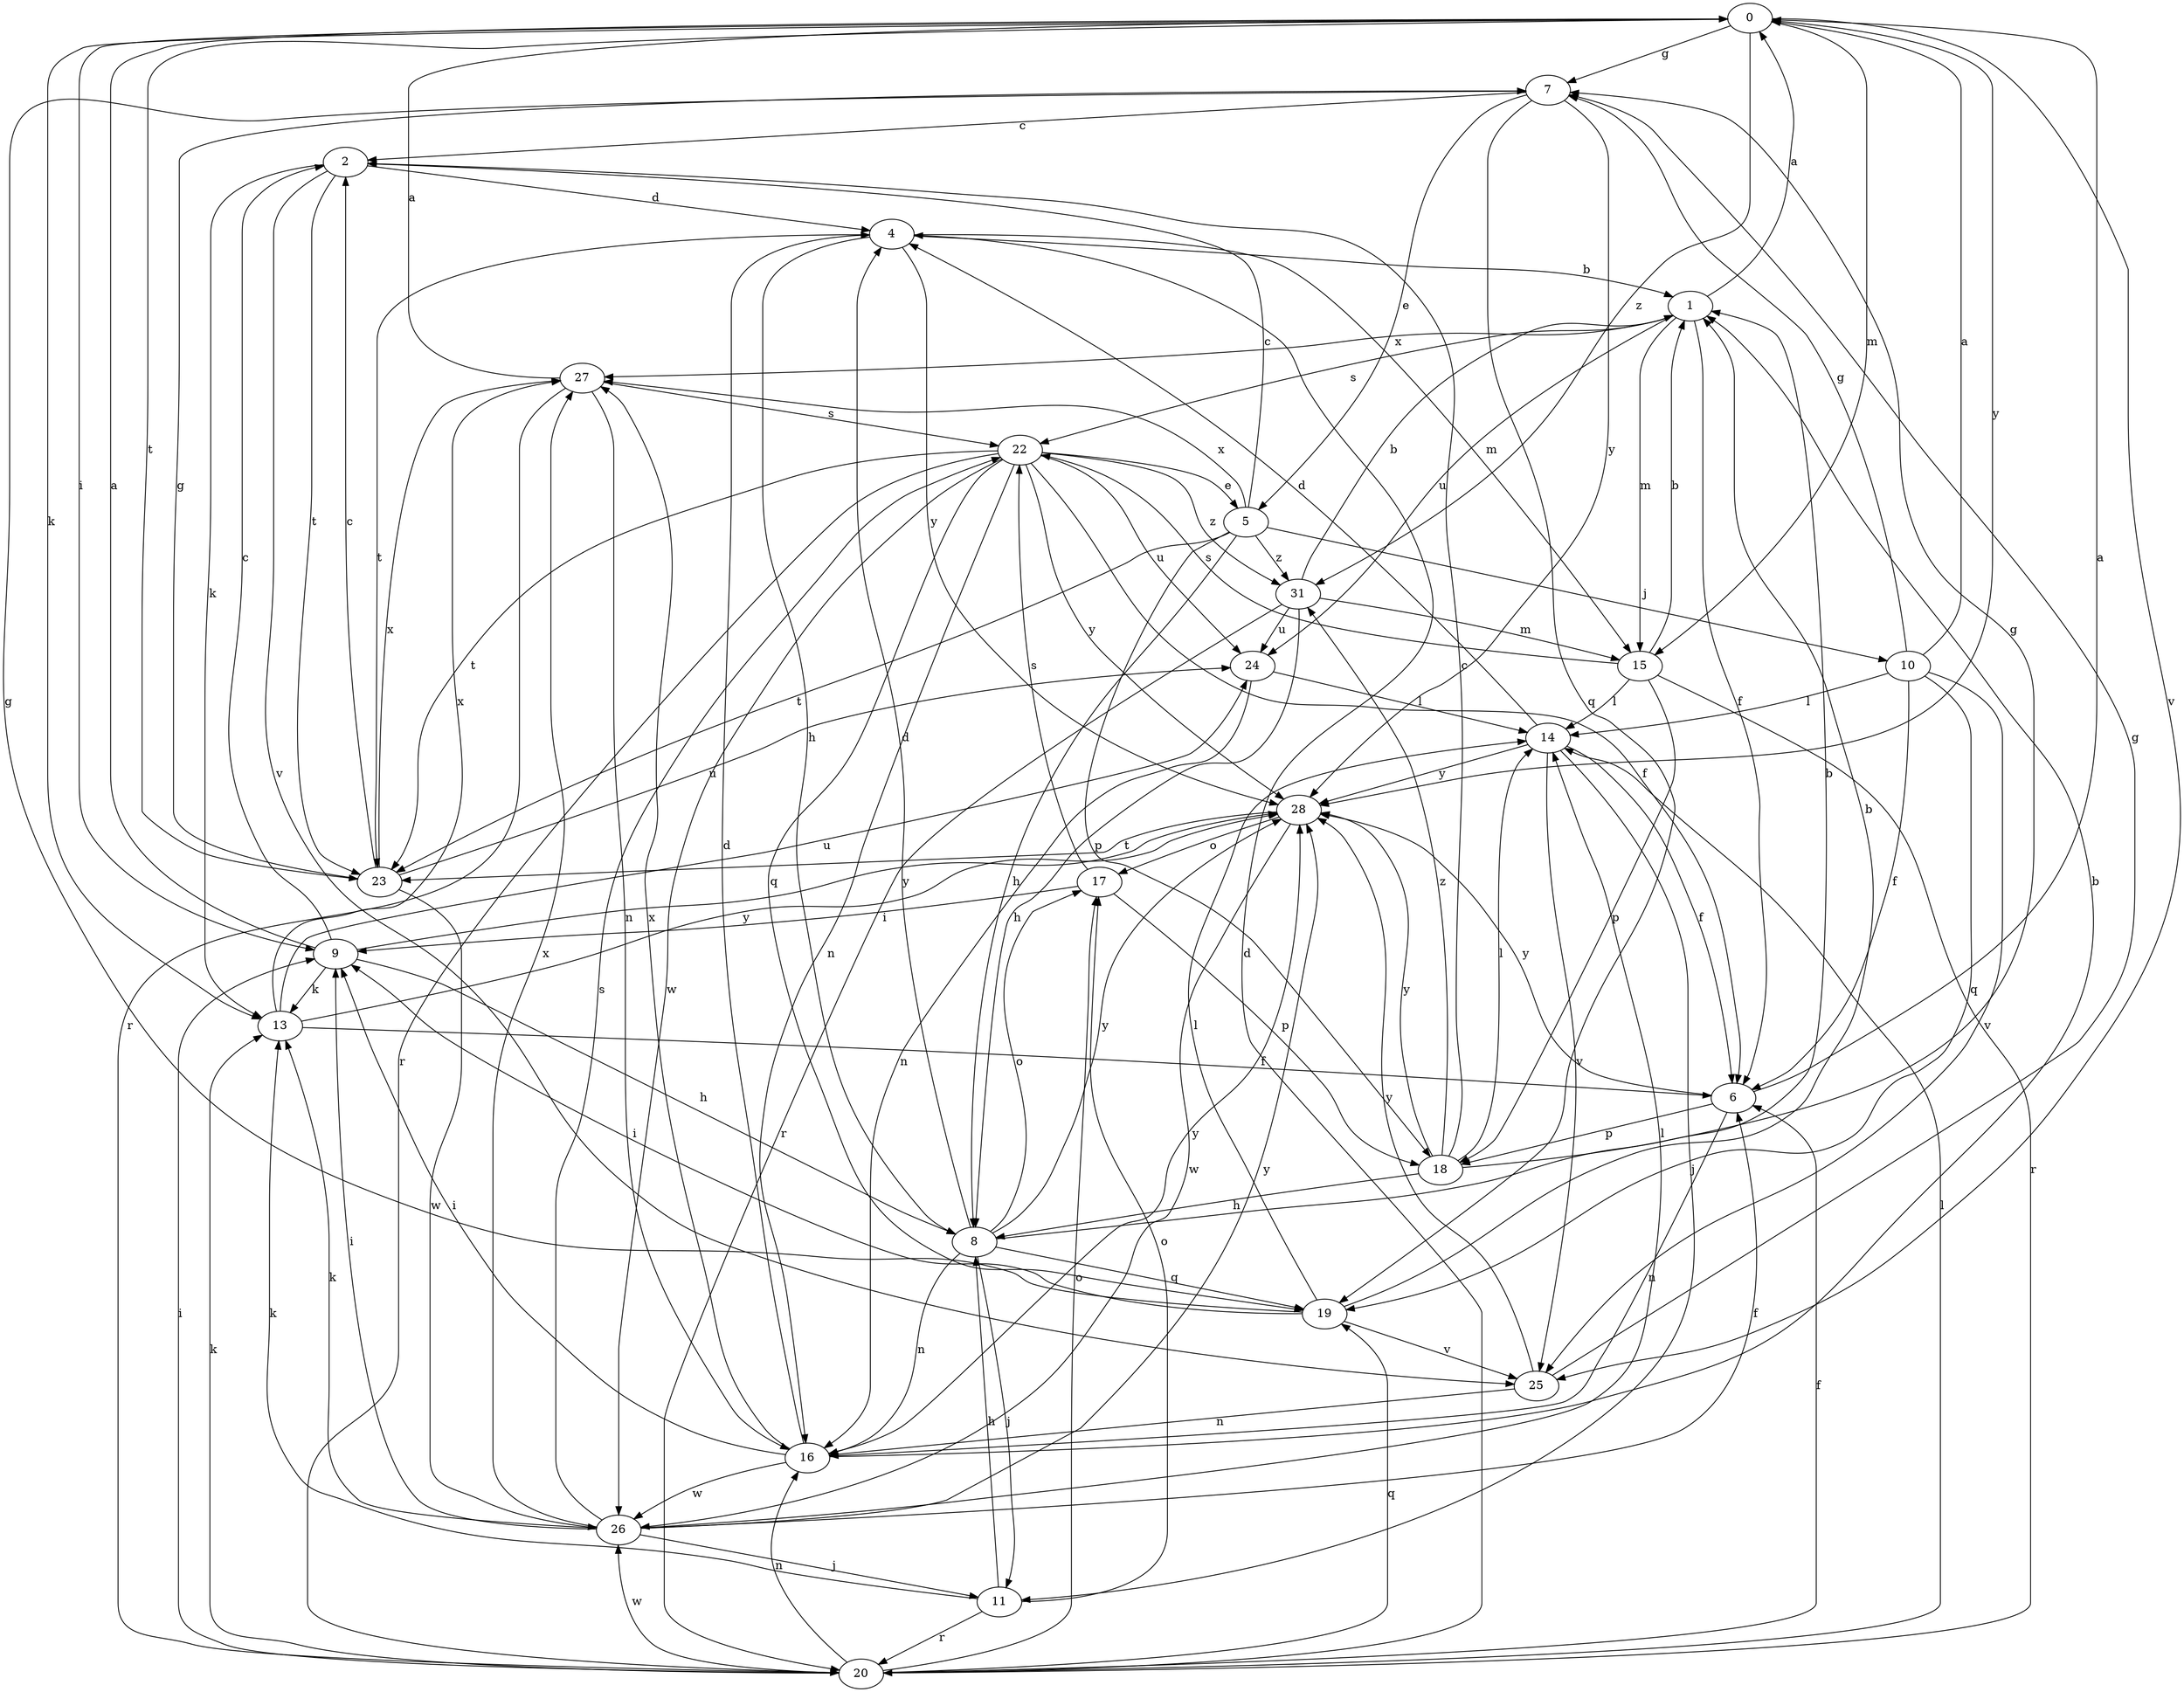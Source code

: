 strict digraph  {
0;
1;
2;
4;
5;
6;
7;
8;
9;
10;
11;
13;
14;
15;
16;
17;
18;
19;
20;
22;
23;
24;
25;
26;
27;
28;
31;
0 -> 7  [label=g];
0 -> 9  [label=i];
0 -> 13  [label=k];
0 -> 15  [label=m];
0 -> 23  [label=t];
0 -> 25  [label=v];
0 -> 28  [label=y];
0 -> 31  [label=z];
1 -> 0  [label=a];
1 -> 6  [label=f];
1 -> 15  [label=m];
1 -> 22  [label=s];
1 -> 24  [label=u];
1 -> 27  [label=x];
2 -> 4  [label=d];
2 -> 13  [label=k];
2 -> 23  [label=t];
2 -> 25  [label=v];
4 -> 1  [label=b];
4 -> 8  [label=h];
4 -> 15  [label=m];
4 -> 23  [label=t];
4 -> 28  [label=y];
5 -> 2  [label=c];
5 -> 8  [label=h];
5 -> 10  [label=j];
5 -> 18  [label=p];
5 -> 23  [label=t];
5 -> 27  [label=x];
5 -> 31  [label=z];
6 -> 0  [label=a];
6 -> 16  [label=n];
6 -> 18  [label=p];
6 -> 28  [label=y];
7 -> 2  [label=c];
7 -> 5  [label=e];
7 -> 19  [label=q];
7 -> 28  [label=y];
8 -> 1  [label=b];
8 -> 4  [label=d];
8 -> 11  [label=j];
8 -> 16  [label=n];
8 -> 17  [label=o];
8 -> 19  [label=q];
8 -> 28  [label=y];
9 -> 0  [label=a];
9 -> 2  [label=c];
9 -> 8  [label=h];
9 -> 13  [label=k];
9 -> 28  [label=y];
10 -> 0  [label=a];
10 -> 6  [label=f];
10 -> 7  [label=g];
10 -> 14  [label=l];
10 -> 19  [label=q];
10 -> 25  [label=v];
11 -> 8  [label=h];
11 -> 13  [label=k];
11 -> 17  [label=o];
11 -> 20  [label=r];
13 -> 6  [label=f];
13 -> 24  [label=u];
13 -> 27  [label=x];
13 -> 28  [label=y];
14 -> 4  [label=d];
14 -> 6  [label=f];
14 -> 11  [label=j];
14 -> 25  [label=v];
14 -> 28  [label=y];
15 -> 1  [label=b];
15 -> 14  [label=l];
15 -> 18  [label=p];
15 -> 20  [label=r];
15 -> 22  [label=s];
16 -> 1  [label=b];
16 -> 4  [label=d];
16 -> 9  [label=i];
16 -> 26  [label=w];
16 -> 27  [label=x];
16 -> 28  [label=y];
17 -> 9  [label=i];
17 -> 18  [label=p];
17 -> 22  [label=s];
18 -> 2  [label=c];
18 -> 7  [label=g];
18 -> 8  [label=h];
18 -> 14  [label=l];
18 -> 28  [label=y];
18 -> 31  [label=z];
19 -> 1  [label=b];
19 -> 7  [label=g];
19 -> 9  [label=i];
19 -> 14  [label=l];
19 -> 25  [label=v];
20 -> 4  [label=d];
20 -> 6  [label=f];
20 -> 9  [label=i];
20 -> 13  [label=k];
20 -> 14  [label=l];
20 -> 16  [label=n];
20 -> 17  [label=o];
20 -> 19  [label=q];
20 -> 26  [label=w];
22 -> 5  [label=e];
22 -> 6  [label=f];
22 -> 16  [label=n];
22 -> 19  [label=q];
22 -> 20  [label=r];
22 -> 23  [label=t];
22 -> 24  [label=u];
22 -> 26  [label=w];
22 -> 28  [label=y];
22 -> 31  [label=z];
23 -> 2  [label=c];
23 -> 7  [label=g];
23 -> 24  [label=u];
23 -> 26  [label=w];
23 -> 27  [label=x];
24 -> 14  [label=l];
24 -> 16  [label=n];
25 -> 7  [label=g];
25 -> 16  [label=n];
25 -> 28  [label=y];
26 -> 6  [label=f];
26 -> 9  [label=i];
26 -> 11  [label=j];
26 -> 13  [label=k];
26 -> 14  [label=l];
26 -> 22  [label=s];
26 -> 27  [label=x];
26 -> 28  [label=y];
27 -> 0  [label=a];
27 -> 16  [label=n];
27 -> 20  [label=r];
27 -> 22  [label=s];
28 -> 17  [label=o];
28 -> 23  [label=t];
28 -> 26  [label=w];
31 -> 1  [label=b];
31 -> 8  [label=h];
31 -> 15  [label=m];
31 -> 20  [label=r];
31 -> 24  [label=u];
}
